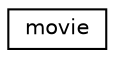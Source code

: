 digraph "Graphical Class Hierarchy"
{
  edge [fontname="Helvetica",fontsize="10",labelfontname="Helvetica",labelfontsize="10"];
  node [fontname="Helvetica",fontsize="10",shape=record];
  rankdir="LR";
  Node0 [label="movie",height=0.2,width=0.4,color="black", fillcolor="white", style="filled",URL="$classmovie.html"];
}
